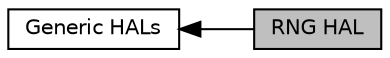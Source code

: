 digraph "RNG HAL"
{
  edge [fontname="Helvetica",fontsize="10",labelfontname="Helvetica",labelfontsize="10"];
  node [fontname="Helvetica",fontsize="10",shape=record];
  rankdir=LR;
  Node1 [label="Generic HALs",height=0.2,width=0.4,color="black", fillcolor="white", style="filled",URL="$df/d88/group__grp__gen__hal.html"];
  Node0 [label="RNG HAL",height=0.2,width=0.4,color="black", fillcolor="grey75", style="filled", fontcolor="black"];
  Node1->Node0 [shape=plaintext, dir="back", style="solid"];
}

